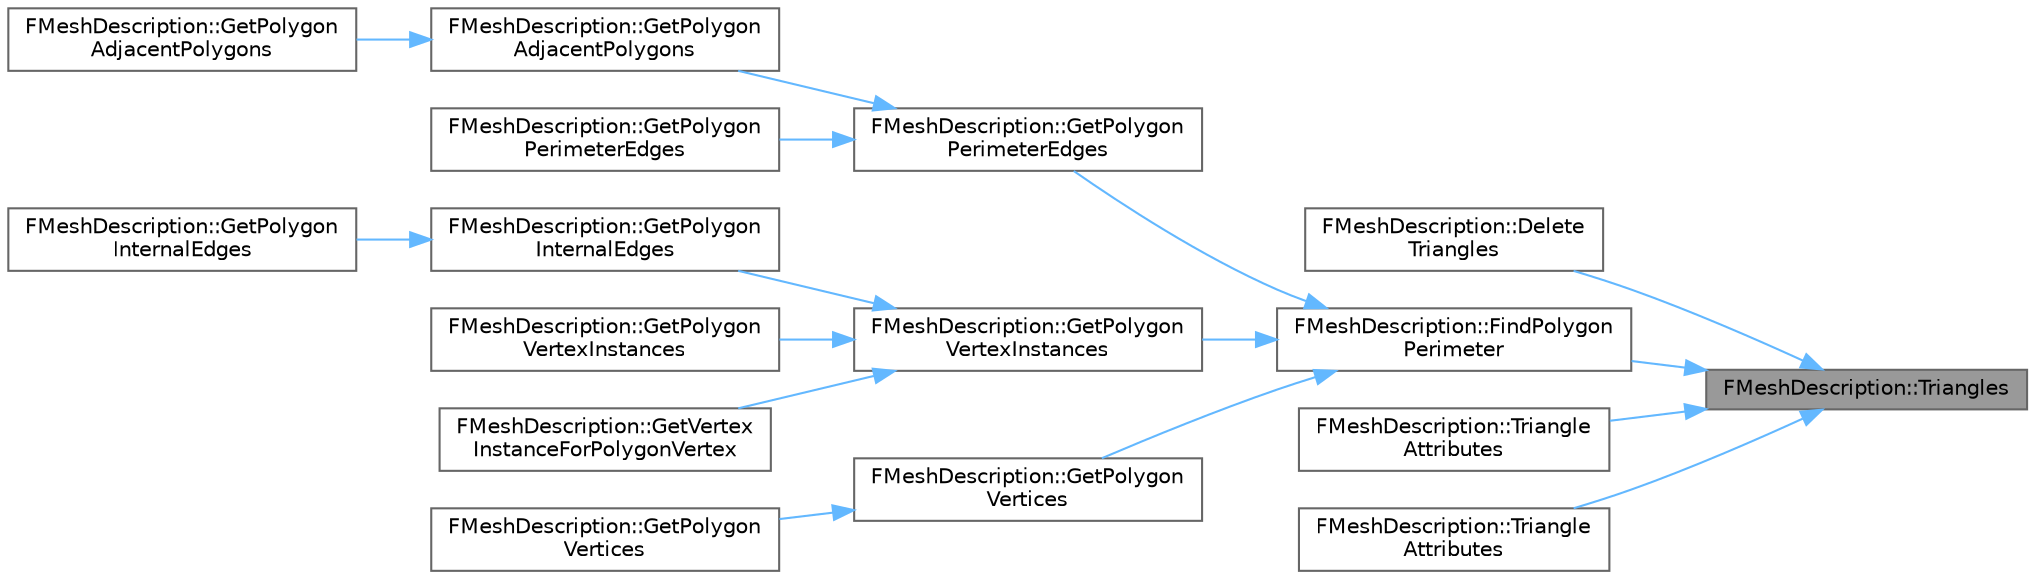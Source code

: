 digraph "FMeshDescription::Triangles"
{
 // INTERACTIVE_SVG=YES
 // LATEX_PDF_SIZE
  bgcolor="transparent";
  edge [fontname=Helvetica,fontsize=10,labelfontname=Helvetica,labelfontsize=10];
  node [fontname=Helvetica,fontsize=10,shape=box,height=0.2,width=0.4];
  rankdir="RL";
  Node1 [id="Node000001",label="FMeshDescription::Triangles",height=0.2,width=0.4,color="gray40", fillcolor="grey60", style="filled", fontcolor="black",tooltip=" "];
  Node1 -> Node2 [id="edge1_Node000001_Node000002",dir="back",color="steelblue1",style="solid",tooltip=" "];
  Node2 [id="Node000002",label="FMeshDescription::Delete\lTriangles",height=0.2,width=0.4,color="grey40", fillcolor="white", style="filled",URL="$da/d5f/structFMeshDescription.html#a843c6652b78363712597f32029d88f4c",tooltip="Deletes triangles from the mesh and remove all orphaned polygon groups, vertex instances,..."];
  Node1 -> Node3 [id="edge2_Node000001_Node000003",dir="back",color="steelblue1",style="solid",tooltip=" "];
  Node3 [id="Node000003",label="FMeshDescription::FindPolygon\lPerimeter",height=0.2,width=0.4,color="grey40", fillcolor="white", style="filled",URL="$da/d5f/structFMeshDescription.html#adf6e3cc02104d9dfb1171d2559616e23",tooltip="Determines the vertex instances which form the perimeter of a polygon."];
  Node3 -> Node4 [id="edge3_Node000003_Node000004",dir="back",color="steelblue1",style="solid",tooltip=" "];
  Node4 [id="Node000004",label="FMeshDescription::GetPolygon\lPerimeterEdges",height=0.2,width=0.4,color="grey40", fillcolor="white", style="filled",URL="$da/d5f/structFMeshDescription.html#a85191c3def30743c740ac5fec86ae5a8",tooltip="Populates the passed array with the edges which form the polygon perimeter."];
  Node4 -> Node5 [id="edge4_Node000004_Node000005",dir="back",color="steelblue1",style="solid",tooltip=" "];
  Node5 [id="Node000005",label="FMeshDescription::GetPolygon\lAdjacentPolygons",height=0.2,width=0.4,color="grey40", fillcolor="white", style="filled",URL="$da/d5f/structFMeshDescription.html#a8b69dedb041c81e0414d5856d6113224",tooltip="Populates the passed array with adjacent polygons."];
  Node5 -> Node6 [id="edge5_Node000005_Node000006",dir="back",color="steelblue1",style="solid",tooltip=" "];
  Node6 [id="Node000006",label="FMeshDescription::GetPolygon\lAdjacentPolygons",height=0.2,width=0.4,color="grey40", fillcolor="white", style="filled",URL="$da/d5f/structFMeshDescription.html#af8391ae692103c788daf140691b1ff25",tooltip="Return adjacent polygons into a TArray with the specified allocator."];
  Node4 -> Node7 [id="edge6_Node000004_Node000007",dir="back",color="steelblue1",style="solid",tooltip=" "];
  Node7 [id="Node000007",label="FMeshDescription::GetPolygon\lPerimeterEdges",height=0.2,width=0.4,color="grey40", fillcolor="white", style="filled",URL="$da/d5f/structFMeshDescription.html#aeac18df72258c47320f0a56c9438ca81",tooltip="Returns the vertices which form the polygon perimeter as an array templated on the given allocator."];
  Node3 -> Node8 [id="edge7_Node000003_Node000008",dir="back",color="steelblue1",style="solid",tooltip=" "];
  Node8 [id="Node000008",label="FMeshDescription::GetPolygon\lVertexInstances",height=0.2,width=0.4,color="grey40", fillcolor="white", style="filled",URL="$da/d5f/structFMeshDescription.html#a652ac58afd0fd0bead9d57b19322b475",tooltip="Returns reference to an array of VertexInstance IDs forming the perimeter of this polygon."];
  Node8 -> Node9 [id="edge8_Node000008_Node000009",dir="back",color="steelblue1",style="solid",tooltip=" "];
  Node9 [id="Node000009",label="FMeshDescription::GetPolygon\lInternalEdges",height=0.2,width=0.4,color="grey40", fillcolor="white", style="filled",URL="$da/d5f/structFMeshDescription.html#ab09c0ab70b3658659bf8a95eadfc4e91",tooltip="Populate the provided array with a list of edges which are internal to the polygon,..."];
  Node9 -> Node10 [id="edge9_Node000009_Node000010",dir="back",color="steelblue1",style="solid",tooltip=" "];
  Node10 [id="Node000010",label="FMeshDescription::GetPolygon\lInternalEdges",height=0.2,width=0.4,color="grey40", fillcolor="white", style="filled",URL="$da/d5f/structFMeshDescription.html#aee03a54270ded29ed22eddb9c8049358",tooltip="Return the internal edges of this polygon, i.e."];
  Node8 -> Node11 [id="edge10_Node000008_Node000011",dir="back",color="steelblue1",style="solid",tooltip=" "];
  Node11 [id="Node000011",label="FMeshDescription::GetPolygon\lVertexInstances",height=0.2,width=0.4,color="grey40", fillcolor="white", style="filled",URL="$da/d5f/structFMeshDescription.html#a3a980a3c0745685af686098fffc97476",tooltip=" "];
  Node8 -> Node12 [id="edge11_Node000008_Node000012",dir="back",color="steelblue1",style="solid",tooltip=" "];
  Node12 [id="Node000012",label="FMeshDescription::GetVertex\lInstanceForPolygonVertex",height=0.2,width=0.4,color="grey40", fillcolor="white", style="filled",URL="$da/d5f/structFMeshDescription.html#ae3ce58da58287d3749e70fc118a1c1d3",tooltip="Return the vertex instance which corresponds to the given vertex on the given polygon,..."];
  Node3 -> Node13 [id="edge12_Node000003_Node000013",dir="back",color="steelblue1",style="solid",tooltip=" "];
  Node13 [id="Node000013",label="FMeshDescription::GetPolygon\lVertices",height=0.2,width=0.4,color="grey40", fillcolor="white", style="filled",URL="$da/d5f/structFMeshDescription.html#a6e0baa52e429477442e4dd45b752eac0",tooltip="Populates the passed array of VertexIDs with the vertices which form the polygon perimeter."];
  Node13 -> Node14 [id="edge13_Node000013_Node000014",dir="back",color="steelblue1",style="solid",tooltip=" "];
  Node14 [id="Node000014",label="FMeshDescription::GetPolygon\lVertices",height=0.2,width=0.4,color="grey40", fillcolor="white", style="filled",URL="$da/d5f/structFMeshDescription.html#a99d45a709acdd2ca144cacf6a1d581aa",tooltip="Returns the vertices which form the polygon perimeter as an array templated on the given allocator."];
  Node1 -> Node15 [id="edge14_Node000001_Node000015",dir="back",color="steelblue1",style="solid",tooltip=" "];
  Node15 [id="Node000015",label="FMeshDescription::Triangle\lAttributes",height=0.2,width=0.4,color="grey40", fillcolor="white", style="filled",URL="$da/d5f/structFMeshDescription.html#a03b2250435f6dd2009d3787edb955489",tooltip=" "];
  Node1 -> Node16 [id="edge15_Node000001_Node000016",dir="back",color="steelblue1",style="solid",tooltip=" "];
  Node16 [id="Node000016",label="FMeshDescription::Triangle\lAttributes",height=0.2,width=0.4,color="grey40", fillcolor="white", style="filled",URL="$da/d5f/structFMeshDescription.html#aae991e1d68adf35c2c46f53e35d3d928",tooltip=" "];
}

